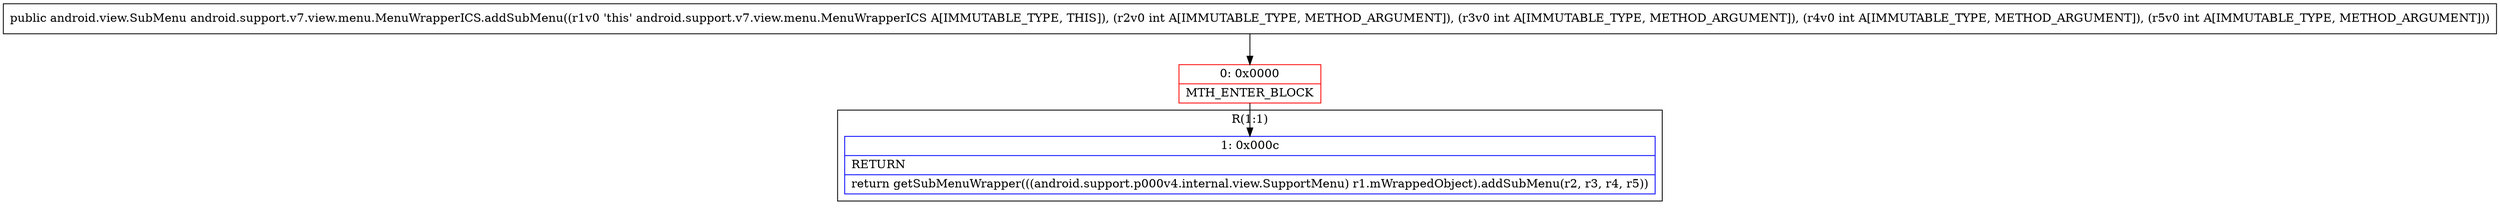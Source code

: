 digraph "CFG forandroid.support.v7.view.menu.MenuWrapperICS.addSubMenu(IIII)Landroid\/view\/SubMenu;" {
subgraph cluster_Region_1525019118 {
label = "R(1:1)";
node [shape=record,color=blue];
Node_1 [shape=record,label="{1\:\ 0x000c|RETURN\l|return getSubMenuWrapper(((android.support.p000v4.internal.view.SupportMenu) r1.mWrappedObject).addSubMenu(r2, r3, r4, r5))\l}"];
}
Node_0 [shape=record,color=red,label="{0\:\ 0x0000|MTH_ENTER_BLOCK\l}"];
MethodNode[shape=record,label="{public android.view.SubMenu android.support.v7.view.menu.MenuWrapperICS.addSubMenu((r1v0 'this' android.support.v7.view.menu.MenuWrapperICS A[IMMUTABLE_TYPE, THIS]), (r2v0 int A[IMMUTABLE_TYPE, METHOD_ARGUMENT]), (r3v0 int A[IMMUTABLE_TYPE, METHOD_ARGUMENT]), (r4v0 int A[IMMUTABLE_TYPE, METHOD_ARGUMENT]), (r5v0 int A[IMMUTABLE_TYPE, METHOD_ARGUMENT])) }"];
MethodNode -> Node_0;
Node_0 -> Node_1;
}

